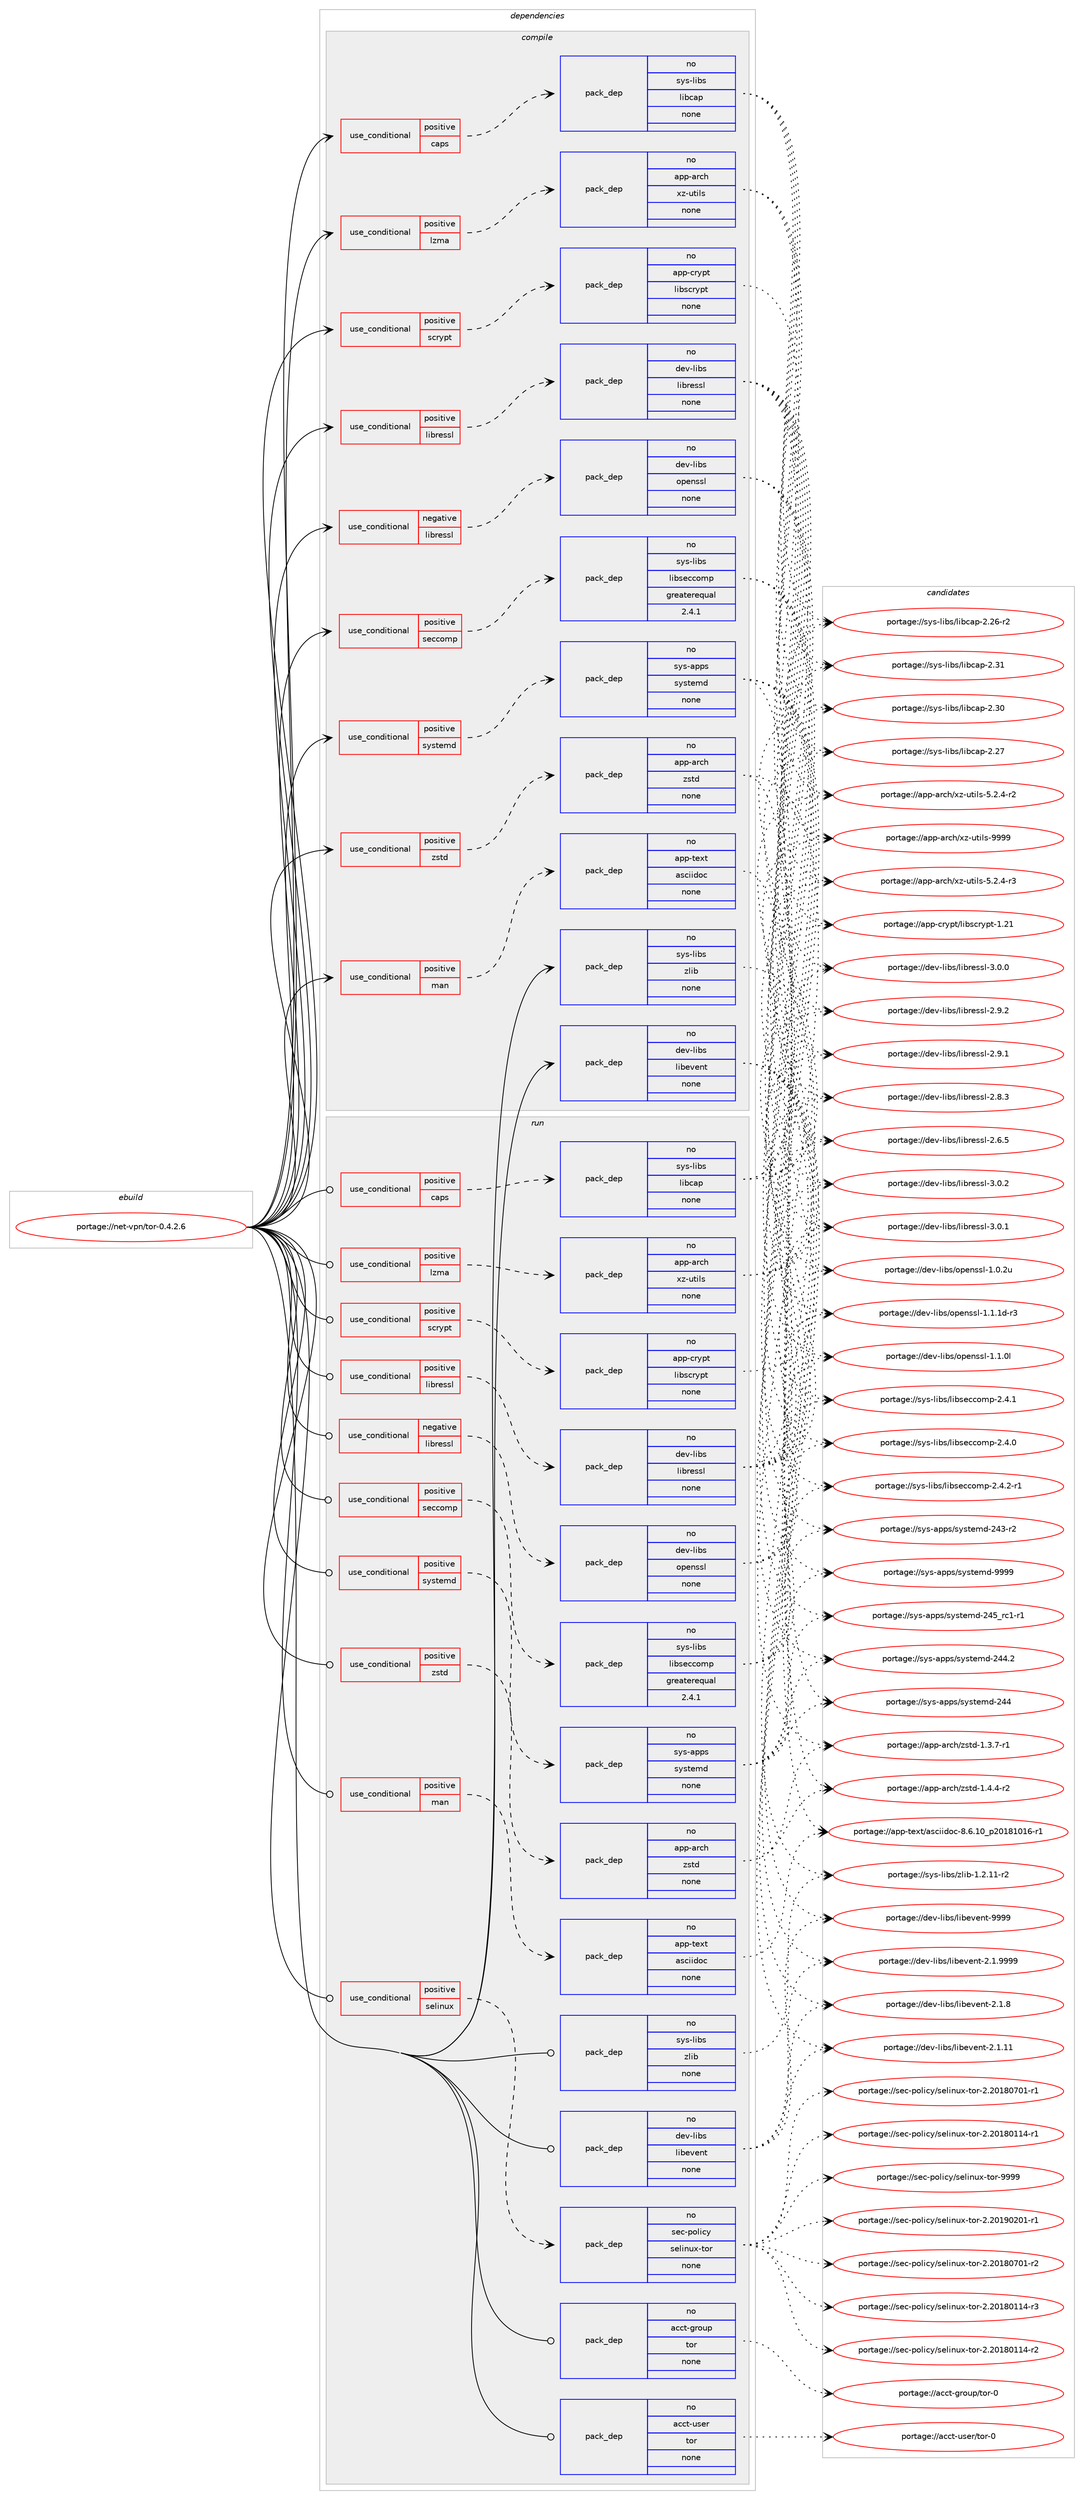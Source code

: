 digraph prolog {

# *************
# Graph options
# *************

newrank=true;
concentrate=true;
compound=true;
graph [rankdir=LR,fontname=Helvetica,fontsize=10,ranksep=1.5];#, ranksep=2.5, nodesep=0.2];
edge  [arrowhead=vee];
node  [fontname=Helvetica,fontsize=10];

# **********
# The ebuild
# **********

subgraph cluster_leftcol {
color=gray;
rank=same;
label=<<i>ebuild</i>>;
id [label="portage://net-vpn/tor-0.4.2.6", color=red, width=4, href="../net-vpn/tor-0.4.2.6.svg"];
}

# ****************
# The dependencies
# ****************

subgraph cluster_midcol {
color=gray;
label=<<i>dependencies</i>>;
subgraph cluster_compile {
fillcolor="#eeeeee";
style=filled;
label=<<i>compile</i>>;
subgraph cond22813 {
dependency116537 [label=<<TABLE BORDER="0" CELLBORDER="1" CELLSPACING="0" CELLPADDING="4"><TR><TD ROWSPAN="3" CELLPADDING="10">use_conditional</TD></TR><TR><TD>negative</TD></TR><TR><TD>libressl</TD></TR></TABLE>>, shape=none, color=red];
subgraph pack91839 {
dependency116538 [label=<<TABLE BORDER="0" CELLBORDER="1" CELLSPACING="0" CELLPADDING="4" WIDTH="220"><TR><TD ROWSPAN="6" CELLPADDING="30">pack_dep</TD></TR><TR><TD WIDTH="110">no</TD></TR><TR><TD>dev-libs</TD></TR><TR><TD>openssl</TD></TR><TR><TD>none</TD></TR><TR><TD></TD></TR></TABLE>>, shape=none, color=blue];
}
dependency116537:e -> dependency116538:w [weight=20,style="dashed",arrowhead="vee"];
}
id:e -> dependency116537:w [weight=20,style="solid",arrowhead="vee"];
subgraph cond22814 {
dependency116539 [label=<<TABLE BORDER="0" CELLBORDER="1" CELLSPACING="0" CELLPADDING="4"><TR><TD ROWSPAN="3" CELLPADDING="10">use_conditional</TD></TR><TR><TD>positive</TD></TR><TR><TD>caps</TD></TR></TABLE>>, shape=none, color=red];
subgraph pack91840 {
dependency116540 [label=<<TABLE BORDER="0" CELLBORDER="1" CELLSPACING="0" CELLPADDING="4" WIDTH="220"><TR><TD ROWSPAN="6" CELLPADDING="30">pack_dep</TD></TR><TR><TD WIDTH="110">no</TD></TR><TR><TD>sys-libs</TD></TR><TR><TD>libcap</TD></TR><TR><TD>none</TD></TR><TR><TD></TD></TR></TABLE>>, shape=none, color=blue];
}
dependency116539:e -> dependency116540:w [weight=20,style="dashed",arrowhead="vee"];
}
id:e -> dependency116539:w [weight=20,style="solid",arrowhead="vee"];
subgraph cond22815 {
dependency116541 [label=<<TABLE BORDER="0" CELLBORDER="1" CELLSPACING="0" CELLPADDING="4"><TR><TD ROWSPAN="3" CELLPADDING="10">use_conditional</TD></TR><TR><TD>positive</TD></TR><TR><TD>libressl</TD></TR></TABLE>>, shape=none, color=red];
subgraph pack91841 {
dependency116542 [label=<<TABLE BORDER="0" CELLBORDER="1" CELLSPACING="0" CELLPADDING="4" WIDTH="220"><TR><TD ROWSPAN="6" CELLPADDING="30">pack_dep</TD></TR><TR><TD WIDTH="110">no</TD></TR><TR><TD>dev-libs</TD></TR><TR><TD>libressl</TD></TR><TR><TD>none</TD></TR><TR><TD></TD></TR></TABLE>>, shape=none, color=blue];
}
dependency116541:e -> dependency116542:w [weight=20,style="dashed",arrowhead="vee"];
}
id:e -> dependency116541:w [weight=20,style="solid",arrowhead="vee"];
subgraph cond22816 {
dependency116543 [label=<<TABLE BORDER="0" CELLBORDER="1" CELLSPACING="0" CELLPADDING="4"><TR><TD ROWSPAN="3" CELLPADDING="10">use_conditional</TD></TR><TR><TD>positive</TD></TR><TR><TD>lzma</TD></TR></TABLE>>, shape=none, color=red];
subgraph pack91842 {
dependency116544 [label=<<TABLE BORDER="0" CELLBORDER="1" CELLSPACING="0" CELLPADDING="4" WIDTH="220"><TR><TD ROWSPAN="6" CELLPADDING="30">pack_dep</TD></TR><TR><TD WIDTH="110">no</TD></TR><TR><TD>app-arch</TD></TR><TR><TD>xz-utils</TD></TR><TR><TD>none</TD></TR><TR><TD></TD></TR></TABLE>>, shape=none, color=blue];
}
dependency116543:e -> dependency116544:w [weight=20,style="dashed",arrowhead="vee"];
}
id:e -> dependency116543:w [weight=20,style="solid",arrowhead="vee"];
subgraph cond22817 {
dependency116545 [label=<<TABLE BORDER="0" CELLBORDER="1" CELLSPACING="0" CELLPADDING="4"><TR><TD ROWSPAN="3" CELLPADDING="10">use_conditional</TD></TR><TR><TD>positive</TD></TR><TR><TD>man</TD></TR></TABLE>>, shape=none, color=red];
subgraph pack91843 {
dependency116546 [label=<<TABLE BORDER="0" CELLBORDER="1" CELLSPACING="0" CELLPADDING="4" WIDTH="220"><TR><TD ROWSPAN="6" CELLPADDING="30">pack_dep</TD></TR><TR><TD WIDTH="110">no</TD></TR><TR><TD>app-text</TD></TR><TR><TD>asciidoc</TD></TR><TR><TD>none</TD></TR><TR><TD></TD></TR></TABLE>>, shape=none, color=blue];
}
dependency116545:e -> dependency116546:w [weight=20,style="dashed",arrowhead="vee"];
}
id:e -> dependency116545:w [weight=20,style="solid",arrowhead="vee"];
subgraph cond22818 {
dependency116547 [label=<<TABLE BORDER="0" CELLBORDER="1" CELLSPACING="0" CELLPADDING="4"><TR><TD ROWSPAN="3" CELLPADDING="10">use_conditional</TD></TR><TR><TD>positive</TD></TR><TR><TD>scrypt</TD></TR></TABLE>>, shape=none, color=red];
subgraph pack91844 {
dependency116548 [label=<<TABLE BORDER="0" CELLBORDER="1" CELLSPACING="0" CELLPADDING="4" WIDTH="220"><TR><TD ROWSPAN="6" CELLPADDING="30">pack_dep</TD></TR><TR><TD WIDTH="110">no</TD></TR><TR><TD>app-crypt</TD></TR><TR><TD>libscrypt</TD></TR><TR><TD>none</TD></TR><TR><TD></TD></TR></TABLE>>, shape=none, color=blue];
}
dependency116547:e -> dependency116548:w [weight=20,style="dashed",arrowhead="vee"];
}
id:e -> dependency116547:w [weight=20,style="solid",arrowhead="vee"];
subgraph cond22819 {
dependency116549 [label=<<TABLE BORDER="0" CELLBORDER="1" CELLSPACING="0" CELLPADDING="4"><TR><TD ROWSPAN="3" CELLPADDING="10">use_conditional</TD></TR><TR><TD>positive</TD></TR><TR><TD>seccomp</TD></TR></TABLE>>, shape=none, color=red];
subgraph pack91845 {
dependency116550 [label=<<TABLE BORDER="0" CELLBORDER="1" CELLSPACING="0" CELLPADDING="4" WIDTH="220"><TR><TD ROWSPAN="6" CELLPADDING="30">pack_dep</TD></TR><TR><TD WIDTH="110">no</TD></TR><TR><TD>sys-libs</TD></TR><TR><TD>libseccomp</TD></TR><TR><TD>greaterequal</TD></TR><TR><TD>2.4.1</TD></TR></TABLE>>, shape=none, color=blue];
}
dependency116549:e -> dependency116550:w [weight=20,style="dashed",arrowhead="vee"];
}
id:e -> dependency116549:w [weight=20,style="solid",arrowhead="vee"];
subgraph cond22820 {
dependency116551 [label=<<TABLE BORDER="0" CELLBORDER="1" CELLSPACING="0" CELLPADDING="4"><TR><TD ROWSPAN="3" CELLPADDING="10">use_conditional</TD></TR><TR><TD>positive</TD></TR><TR><TD>systemd</TD></TR></TABLE>>, shape=none, color=red];
subgraph pack91846 {
dependency116552 [label=<<TABLE BORDER="0" CELLBORDER="1" CELLSPACING="0" CELLPADDING="4" WIDTH="220"><TR><TD ROWSPAN="6" CELLPADDING="30">pack_dep</TD></TR><TR><TD WIDTH="110">no</TD></TR><TR><TD>sys-apps</TD></TR><TR><TD>systemd</TD></TR><TR><TD>none</TD></TR><TR><TD></TD></TR></TABLE>>, shape=none, color=blue];
}
dependency116551:e -> dependency116552:w [weight=20,style="dashed",arrowhead="vee"];
}
id:e -> dependency116551:w [weight=20,style="solid",arrowhead="vee"];
subgraph cond22821 {
dependency116553 [label=<<TABLE BORDER="0" CELLBORDER="1" CELLSPACING="0" CELLPADDING="4"><TR><TD ROWSPAN="3" CELLPADDING="10">use_conditional</TD></TR><TR><TD>positive</TD></TR><TR><TD>zstd</TD></TR></TABLE>>, shape=none, color=red];
subgraph pack91847 {
dependency116554 [label=<<TABLE BORDER="0" CELLBORDER="1" CELLSPACING="0" CELLPADDING="4" WIDTH="220"><TR><TD ROWSPAN="6" CELLPADDING="30">pack_dep</TD></TR><TR><TD WIDTH="110">no</TD></TR><TR><TD>app-arch</TD></TR><TR><TD>zstd</TD></TR><TR><TD>none</TD></TR><TR><TD></TD></TR></TABLE>>, shape=none, color=blue];
}
dependency116553:e -> dependency116554:w [weight=20,style="dashed",arrowhead="vee"];
}
id:e -> dependency116553:w [weight=20,style="solid",arrowhead="vee"];
subgraph pack91848 {
dependency116555 [label=<<TABLE BORDER="0" CELLBORDER="1" CELLSPACING="0" CELLPADDING="4" WIDTH="220"><TR><TD ROWSPAN="6" CELLPADDING="30">pack_dep</TD></TR><TR><TD WIDTH="110">no</TD></TR><TR><TD>dev-libs</TD></TR><TR><TD>libevent</TD></TR><TR><TD>none</TD></TR><TR><TD></TD></TR></TABLE>>, shape=none, color=blue];
}
id:e -> dependency116555:w [weight=20,style="solid",arrowhead="vee"];
subgraph pack91849 {
dependency116556 [label=<<TABLE BORDER="0" CELLBORDER="1" CELLSPACING="0" CELLPADDING="4" WIDTH="220"><TR><TD ROWSPAN="6" CELLPADDING="30">pack_dep</TD></TR><TR><TD WIDTH="110">no</TD></TR><TR><TD>sys-libs</TD></TR><TR><TD>zlib</TD></TR><TR><TD>none</TD></TR><TR><TD></TD></TR></TABLE>>, shape=none, color=blue];
}
id:e -> dependency116556:w [weight=20,style="solid",arrowhead="vee"];
}
subgraph cluster_compileandrun {
fillcolor="#eeeeee";
style=filled;
label=<<i>compile and run</i>>;
}
subgraph cluster_run {
fillcolor="#eeeeee";
style=filled;
label=<<i>run</i>>;
subgraph cond22822 {
dependency116557 [label=<<TABLE BORDER="0" CELLBORDER="1" CELLSPACING="0" CELLPADDING="4"><TR><TD ROWSPAN="3" CELLPADDING="10">use_conditional</TD></TR><TR><TD>negative</TD></TR><TR><TD>libressl</TD></TR></TABLE>>, shape=none, color=red];
subgraph pack91850 {
dependency116558 [label=<<TABLE BORDER="0" CELLBORDER="1" CELLSPACING="0" CELLPADDING="4" WIDTH="220"><TR><TD ROWSPAN="6" CELLPADDING="30">pack_dep</TD></TR><TR><TD WIDTH="110">no</TD></TR><TR><TD>dev-libs</TD></TR><TR><TD>openssl</TD></TR><TR><TD>none</TD></TR><TR><TD></TD></TR></TABLE>>, shape=none, color=blue];
}
dependency116557:e -> dependency116558:w [weight=20,style="dashed",arrowhead="vee"];
}
id:e -> dependency116557:w [weight=20,style="solid",arrowhead="odot"];
subgraph cond22823 {
dependency116559 [label=<<TABLE BORDER="0" CELLBORDER="1" CELLSPACING="0" CELLPADDING="4"><TR><TD ROWSPAN="3" CELLPADDING="10">use_conditional</TD></TR><TR><TD>positive</TD></TR><TR><TD>caps</TD></TR></TABLE>>, shape=none, color=red];
subgraph pack91851 {
dependency116560 [label=<<TABLE BORDER="0" CELLBORDER="1" CELLSPACING="0" CELLPADDING="4" WIDTH="220"><TR><TD ROWSPAN="6" CELLPADDING="30">pack_dep</TD></TR><TR><TD WIDTH="110">no</TD></TR><TR><TD>sys-libs</TD></TR><TR><TD>libcap</TD></TR><TR><TD>none</TD></TR><TR><TD></TD></TR></TABLE>>, shape=none, color=blue];
}
dependency116559:e -> dependency116560:w [weight=20,style="dashed",arrowhead="vee"];
}
id:e -> dependency116559:w [weight=20,style="solid",arrowhead="odot"];
subgraph cond22824 {
dependency116561 [label=<<TABLE BORDER="0" CELLBORDER="1" CELLSPACING="0" CELLPADDING="4"><TR><TD ROWSPAN="3" CELLPADDING="10">use_conditional</TD></TR><TR><TD>positive</TD></TR><TR><TD>libressl</TD></TR></TABLE>>, shape=none, color=red];
subgraph pack91852 {
dependency116562 [label=<<TABLE BORDER="0" CELLBORDER="1" CELLSPACING="0" CELLPADDING="4" WIDTH="220"><TR><TD ROWSPAN="6" CELLPADDING="30">pack_dep</TD></TR><TR><TD WIDTH="110">no</TD></TR><TR><TD>dev-libs</TD></TR><TR><TD>libressl</TD></TR><TR><TD>none</TD></TR><TR><TD></TD></TR></TABLE>>, shape=none, color=blue];
}
dependency116561:e -> dependency116562:w [weight=20,style="dashed",arrowhead="vee"];
}
id:e -> dependency116561:w [weight=20,style="solid",arrowhead="odot"];
subgraph cond22825 {
dependency116563 [label=<<TABLE BORDER="0" CELLBORDER="1" CELLSPACING="0" CELLPADDING="4"><TR><TD ROWSPAN="3" CELLPADDING="10">use_conditional</TD></TR><TR><TD>positive</TD></TR><TR><TD>lzma</TD></TR></TABLE>>, shape=none, color=red];
subgraph pack91853 {
dependency116564 [label=<<TABLE BORDER="0" CELLBORDER="1" CELLSPACING="0" CELLPADDING="4" WIDTH="220"><TR><TD ROWSPAN="6" CELLPADDING="30">pack_dep</TD></TR><TR><TD WIDTH="110">no</TD></TR><TR><TD>app-arch</TD></TR><TR><TD>xz-utils</TD></TR><TR><TD>none</TD></TR><TR><TD></TD></TR></TABLE>>, shape=none, color=blue];
}
dependency116563:e -> dependency116564:w [weight=20,style="dashed",arrowhead="vee"];
}
id:e -> dependency116563:w [weight=20,style="solid",arrowhead="odot"];
subgraph cond22826 {
dependency116565 [label=<<TABLE BORDER="0" CELLBORDER="1" CELLSPACING="0" CELLPADDING="4"><TR><TD ROWSPAN="3" CELLPADDING="10">use_conditional</TD></TR><TR><TD>positive</TD></TR><TR><TD>man</TD></TR></TABLE>>, shape=none, color=red];
subgraph pack91854 {
dependency116566 [label=<<TABLE BORDER="0" CELLBORDER="1" CELLSPACING="0" CELLPADDING="4" WIDTH="220"><TR><TD ROWSPAN="6" CELLPADDING="30">pack_dep</TD></TR><TR><TD WIDTH="110">no</TD></TR><TR><TD>app-text</TD></TR><TR><TD>asciidoc</TD></TR><TR><TD>none</TD></TR><TR><TD></TD></TR></TABLE>>, shape=none, color=blue];
}
dependency116565:e -> dependency116566:w [weight=20,style="dashed",arrowhead="vee"];
}
id:e -> dependency116565:w [weight=20,style="solid",arrowhead="odot"];
subgraph cond22827 {
dependency116567 [label=<<TABLE BORDER="0" CELLBORDER="1" CELLSPACING="0" CELLPADDING="4"><TR><TD ROWSPAN="3" CELLPADDING="10">use_conditional</TD></TR><TR><TD>positive</TD></TR><TR><TD>scrypt</TD></TR></TABLE>>, shape=none, color=red];
subgraph pack91855 {
dependency116568 [label=<<TABLE BORDER="0" CELLBORDER="1" CELLSPACING="0" CELLPADDING="4" WIDTH="220"><TR><TD ROWSPAN="6" CELLPADDING="30">pack_dep</TD></TR><TR><TD WIDTH="110">no</TD></TR><TR><TD>app-crypt</TD></TR><TR><TD>libscrypt</TD></TR><TR><TD>none</TD></TR><TR><TD></TD></TR></TABLE>>, shape=none, color=blue];
}
dependency116567:e -> dependency116568:w [weight=20,style="dashed",arrowhead="vee"];
}
id:e -> dependency116567:w [weight=20,style="solid",arrowhead="odot"];
subgraph cond22828 {
dependency116569 [label=<<TABLE BORDER="0" CELLBORDER="1" CELLSPACING="0" CELLPADDING="4"><TR><TD ROWSPAN="3" CELLPADDING="10">use_conditional</TD></TR><TR><TD>positive</TD></TR><TR><TD>seccomp</TD></TR></TABLE>>, shape=none, color=red];
subgraph pack91856 {
dependency116570 [label=<<TABLE BORDER="0" CELLBORDER="1" CELLSPACING="0" CELLPADDING="4" WIDTH="220"><TR><TD ROWSPAN="6" CELLPADDING="30">pack_dep</TD></TR><TR><TD WIDTH="110">no</TD></TR><TR><TD>sys-libs</TD></TR><TR><TD>libseccomp</TD></TR><TR><TD>greaterequal</TD></TR><TR><TD>2.4.1</TD></TR></TABLE>>, shape=none, color=blue];
}
dependency116569:e -> dependency116570:w [weight=20,style="dashed",arrowhead="vee"];
}
id:e -> dependency116569:w [weight=20,style="solid",arrowhead="odot"];
subgraph cond22829 {
dependency116571 [label=<<TABLE BORDER="0" CELLBORDER="1" CELLSPACING="0" CELLPADDING="4"><TR><TD ROWSPAN="3" CELLPADDING="10">use_conditional</TD></TR><TR><TD>positive</TD></TR><TR><TD>selinux</TD></TR></TABLE>>, shape=none, color=red];
subgraph pack91857 {
dependency116572 [label=<<TABLE BORDER="0" CELLBORDER="1" CELLSPACING="0" CELLPADDING="4" WIDTH="220"><TR><TD ROWSPAN="6" CELLPADDING="30">pack_dep</TD></TR><TR><TD WIDTH="110">no</TD></TR><TR><TD>sec-policy</TD></TR><TR><TD>selinux-tor</TD></TR><TR><TD>none</TD></TR><TR><TD></TD></TR></TABLE>>, shape=none, color=blue];
}
dependency116571:e -> dependency116572:w [weight=20,style="dashed",arrowhead="vee"];
}
id:e -> dependency116571:w [weight=20,style="solid",arrowhead="odot"];
subgraph cond22830 {
dependency116573 [label=<<TABLE BORDER="0" CELLBORDER="1" CELLSPACING="0" CELLPADDING="4"><TR><TD ROWSPAN="3" CELLPADDING="10">use_conditional</TD></TR><TR><TD>positive</TD></TR><TR><TD>systemd</TD></TR></TABLE>>, shape=none, color=red];
subgraph pack91858 {
dependency116574 [label=<<TABLE BORDER="0" CELLBORDER="1" CELLSPACING="0" CELLPADDING="4" WIDTH="220"><TR><TD ROWSPAN="6" CELLPADDING="30">pack_dep</TD></TR><TR><TD WIDTH="110">no</TD></TR><TR><TD>sys-apps</TD></TR><TR><TD>systemd</TD></TR><TR><TD>none</TD></TR><TR><TD></TD></TR></TABLE>>, shape=none, color=blue];
}
dependency116573:e -> dependency116574:w [weight=20,style="dashed",arrowhead="vee"];
}
id:e -> dependency116573:w [weight=20,style="solid",arrowhead="odot"];
subgraph cond22831 {
dependency116575 [label=<<TABLE BORDER="0" CELLBORDER="1" CELLSPACING="0" CELLPADDING="4"><TR><TD ROWSPAN="3" CELLPADDING="10">use_conditional</TD></TR><TR><TD>positive</TD></TR><TR><TD>zstd</TD></TR></TABLE>>, shape=none, color=red];
subgraph pack91859 {
dependency116576 [label=<<TABLE BORDER="0" CELLBORDER="1" CELLSPACING="0" CELLPADDING="4" WIDTH="220"><TR><TD ROWSPAN="6" CELLPADDING="30">pack_dep</TD></TR><TR><TD WIDTH="110">no</TD></TR><TR><TD>app-arch</TD></TR><TR><TD>zstd</TD></TR><TR><TD>none</TD></TR><TR><TD></TD></TR></TABLE>>, shape=none, color=blue];
}
dependency116575:e -> dependency116576:w [weight=20,style="dashed",arrowhead="vee"];
}
id:e -> dependency116575:w [weight=20,style="solid",arrowhead="odot"];
subgraph pack91860 {
dependency116577 [label=<<TABLE BORDER="0" CELLBORDER="1" CELLSPACING="0" CELLPADDING="4" WIDTH="220"><TR><TD ROWSPAN="6" CELLPADDING="30">pack_dep</TD></TR><TR><TD WIDTH="110">no</TD></TR><TR><TD>acct-group</TD></TR><TR><TD>tor</TD></TR><TR><TD>none</TD></TR><TR><TD></TD></TR></TABLE>>, shape=none, color=blue];
}
id:e -> dependency116577:w [weight=20,style="solid",arrowhead="odot"];
subgraph pack91861 {
dependency116578 [label=<<TABLE BORDER="0" CELLBORDER="1" CELLSPACING="0" CELLPADDING="4" WIDTH="220"><TR><TD ROWSPAN="6" CELLPADDING="30">pack_dep</TD></TR><TR><TD WIDTH="110">no</TD></TR><TR><TD>acct-user</TD></TR><TR><TD>tor</TD></TR><TR><TD>none</TD></TR><TR><TD></TD></TR></TABLE>>, shape=none, color=blue];
}
id:e -> dependency116578:w [weight=20,style="solid",arrowhead="odot"];
subgraph pack91862 {
dependency116579 [label=<<TABLE BORDER="0" CELLBORDER="1" CELLSPACING="0" CELLPADDING="4" WIDTH="220"><TR><TD ROWSPAN="6" CELLPADDING="30">pack_dep</TD></TR><TR><TD WIDTH="110">no</TD></TR><TR><TD>dev-libs</TD></TR><TR><TD>libevent</TD></TR><TR><TD>none</TD></TR><TR><TD></TD></TR></TABLE>>, shape=none, color=blue];
}
id:e -> dependency116579:w [weight=20,style="solid",arrowhead="odot"];
subgraph pack91863 {
dependency116580 [label=<<TABLE BORDER="0" CELLBORDER="1" CELLSPACING="0" CELLPADDING="4" WIDTH="220"><TR><TD ROWSPAN="6" CELLPADDING="30">pack_dep</TD></TR><TR><TD WIDTH="110">no</TD></TR><TR><TD>sys-libs</TD></TR><TR><TD>zlib</TD></TR><TR><TD>none</TD></TR><TR><TD></TD></TR></TABLE>>, shape=none, color=blue];
}
id:e -> dependency116580:w [weight=20,style="solid",arrowhead="odot"];
}
}

# **************
# The candidates
# **************

subgraph cluster_choices {
rank=same;
color=gray;
label=<<i>candidates</i>>;

subgraph choice91839 {
color=black;
nodesep=1;
choice1001011184510810598115471111121011101151151084549464946491004511451 [label="portage://dev-libs/openssl-1.1.1d-r3", color=red, width=4,href="../dev-libs/openssl-1.1.1d-r3.svg"];
choice100101118451081059811547111112101110115115108454946494648108 [label="portage://dev-libs/openssl-1.1.0l", color=red, width=4,href="../dev-libs/openssl-1.1.0l.svg"];
choice100101118451081059811547111112101110115115108454946484650117 [label="portage://dev-libs/openssl-1.0.2u", color=red, width=4,href="../dev-libs/openssl-1.0.2u.svg"];
dependency116538:e -> choice1001011184510810598115471111121011101151151084549464946491004511451:w [style=dotted,weight="100"];
dependency116538:e -> choice100101118451081059811547111112101110115115108454946494648108:w [style=dotted,weight="100"];
dependency116538:e -> choice100101118451081059811547111112101110115115108454946484650117:w [style=dotted,weight="100"];
}
subgraph choice91840 {
color=black;
nodesep=1;
choice1151211154510810598115471081059899971124550465149 [label="portage://sys-libs/libcap-2.31", color=red, width=4,href="../sys-libs/libcap-2.31.svg"];
choice1151211154510810598115471081059899971124550465148 [label="portage://sys-libs/libcap-2.30", color=red, width=4,href="../sys-libs/libcap-2.30.svg"];
choice1151211154510810598115471081059899971124550465055 [label="portage://sys-libs/libcap-2.27", color=red, width=4,href="../sys-libs/libcap-2.27.svg"];
choice11512111545108105981154710810598999711245504650544511450 [label="portage://sys-libs/libcap-2.26-r2", color=red, width=4,href="../sys-libs/libcap-2.26-r2.svg"];
dependency116540:e -> choice1151211154510810598115471081059899971124550465149:w [style=dotted,weight="100"];
dependency116540:e -> choice1151211154510810598115471081059899971124550465148:w [style=dotted,weight="100"];
dependency116540:e -> choice1151211154510810598115471081059899971124550465055:w [style=dotted,weight="100"];
dependency116540:e -> choice11512111545108105981154710810598999711245504650544511450:w [style=dotted,weight="100"];
}
subgraph choice91841 {
color=black;
nodesep=1;
choice10010111845108105981154710810598114101115115108455146484650 [label="portage://dev-libs/libressl-3.0.2", color=red, width=4,href="../dev-libs/libressl-3.0.2.svg"];
choice10010111845108105981154710810598114101115115108455146484649 [label="portage://dev-libs/libressl-3.0.1", color=red, width=4,href="../dev-libs/libressl-3.0.1.svg"];
choice10010111845108105981154710810598114101115115108455146484648 [label="portage://dev-libs/libressl-3.0.0", color=red, width=4,href="../dev-libs/libressl-3.0.0.svg"];
choice10010111845108105981154710810598114101115115108455046574650 [label="portage://dev-libs/libressl-2.9.2", color=red, width=4,href="../dev-libs/libressl-2.9.2.svg"];
choice10010111845108105981154710810598114101115115108455046574649 [label="portage://dev-libs/libressl-2.9.1", color=red, width=4,href="../dev-libs/libressl-2.9.1.svg"];
choice10010111845108105981154710810598114101115115108455046564651 [label="portage://dev-libs/libressl-2.8.3", color=red, width=4,href="../dev-libs/libressl-2.8.3.svg"];
choice10010111845108105981154710810598114101115115108455046544653 [label="portage://dev-libs/libressl-2.6.5", color=red, width=4,href="../dev-libs/libressl-2.6.5.svg"];
dependency116542:e -> choice10010111845108105981154710810598114101115115108455146484650:w [style=dotted,weight="100"];
dependency116542:e -> choice10010111845108105981154710810598114101115115108455146484649:w [style=dotted,weight="100"];
dependency116542:e -> choice10010111845108105981154710810598114101115115108455146484648:w [style=dotted,weight="100"];
dependency116542:e -> choice10010111845108105981154710810598114101115115108455046574650:w [style=dotted,weight="100"];
dependency116542:e -> choice10010111845108105981154710810598114101115115108455046574649:w [style=dotted,weight="100"];
dependency116542:e -> choice10010111845108105981154710810598114101115115108455046564651:w [style=dotted,weight="100"];
dependency116542:e -> choice10010111845108105981154710810598114101115115108455046544653:w [style=dotted,weight="100"];
}
subgraph choice91842 {
color=black;
nodesep=1;
choice9711211245971149910447120122451171161051081154557575757 [label="portage://app-arch/xz-utils-9999", color=red, width=4,href="../app-arch/xz-utils-9999.svg"];
choice9711211245971149910447120122451171161051081154553465046524511451 [label="portage://app-arch/xz-utils-5.2.4-r3", color=red, width=4,href="../app-arch/xz-utils-5.2.4-r3.svg"];
choice9711211245971149910447120122451171161051081154553465046524511450 [label="portage://app-arch/xz-utils-5.2.4-r2", color=red, width=4,href="../app-arch/xz-utils-5.2.4-r2.svg"];
dependency116544:e -> choice9711211245971149910447120122451171161051081154557575757:w [style=dotted,weight="100"];
dependency116544:e -> choice9711211245971149910447120122451171161051081154553465046524511451:w [style=dotted,weight="100"];
dependency116544:e -> choice9711211245971149910447120122451171161051081154553465046524511450:w [style=dotted,weight="100"];
}
subgraph choice91843 {
color=black;
nodesep=1;
choice971121124511610112011647971159910510510011199455646544649489511250484956494849544511449 [label="portage://app-text/asciidoc-8.6.10_p20181016-r1", color=red, width=4,href="../app-text/asciidoc-8.6.10_p20181016-r1.svg"];
dependency116546:e -> choice971121124511610112011647971159910510510011199455646544649489511250484956494849544511449:w [style=dotted,weight="100"];
}
subgraph choice91844 {
color=black;
nodesep=1;
choice9711211245991141211121164710810598115991141211121164549465049 [label="portage://app-crypt/libscrypt-1.21", color=red, width=4,href="../app-crypt/libscrypt-1.21.svg"];
dependency116548:e -> choice9711211245991141211121164710810598115991141211121164549465049:w [style=dotted,weight="100"];
}
subgraph choice91845 {
color=black;
nodesep=1;
choice1151211154510810598115471081059811510199991111091124550465246504511449 [label="portage://sys-libs/libseccomp-2.4.2-r1", color=red, width=4,href="../sys-libs/libseccomp-2.4.2-r1.svg"];
choice115121115451081059811547108105981151019999111109112455046524649 [label="portage://sys-libs/libseccomp-2.4.1", color=red, width=4,href="../sys-libs/libseccomp-2.4.1.svg"];
choice115121115451081059811547108105981151019999111109112455046524648 [label="portage://sys-libs/libseccomp-2.4.0", color=red, width=4,href="../sys-libs/libseccomp-2.4.0.svg"];
dependency116550:e -> choice1151211154510810598115471081059811510199991111091124550465246504511449:w [style=dotted,weight="100"];
dependency116550:e -> choice115121115451081059811547108105981151019999111109112455046524649:w [style=dotted,weight="100"];
dependency116550:e -> choice115121115451081059811547108105981151019999111109112455046524648:w [style=dotted,weight="100"];
}
subgraph choice91846 {
color=black;
nodesep=1;
choice1151211154597112112115471151211151161011091004557575757 [label="portage://sys-apps/systemd-9999", color=red, width=4,href="../sys-apps/systemd-9999.svg"];
choice115121115459711211211547115121115116101109100455052539511499494511449 [label="portage://sys-apps/systemd-245_rc1-r1", color=red, width=4,href="../sys-apps/systemd-245_rc1-r1.svg"];
choice115121115459711211211547115121115116101109100455052524650 [label="portage://sys-apps/systemd-244.2", color=red, width=4,href="../sys-apps/systemd-244.2.svg"];
choice11512111545971121121154711512111511610110910045505252 [label="portage://sys-apps/systemd-244", color=red, width=4,href="../sys-apps/systemd-244.svg"];
choice115121115459711211211547115121115116101109100455052514511450 [label="portage://sys-apps/systemd-243-r2", color=red, width=4,href="../sys-apps/systemd-243-r2.svg"];
dependency116552:e -> choice1151211154597112112115471151211151161011091004557575757:w [style=dotted,weight="100"];
dependency116552:e -> choice115121115459711211211547115121115116101109100455052539511499494511449:w [style=dotted,weight="100"];
dependency116552:e -> choice115121115459711211211547115121115116101109100455052524650:w [style=dotted,weight="100"];
dependency116552:e -> choice11512111545971121121154711512111511610110910045505252:w [style=dotted,weight="100"];
dependency116552:e -> choice115121115459711211211547115121115116101109100455052514511450:w [style=dotted,weight="100"];
}
subgraph choice91847 {
color=black;
nodesep=1;
choice97112112459711499104471221151161004549465246524511450 [label="portage://app-arch/zstd-1.4.4-r2", color=red, width=4,href="../app-arch/zstd-1.4.4-r2.svg"];
choice97112112459711499104471221151161004549465146554511449 [label="portage://app-arch/zstd-1.3.7-r1", color=red, width=4,href="../app-arch/zstd-1.3.7-r1.svg"];
dependency116554:e -> choice97112112459711499104471221151161004549465246524511450:w [style=dotted,weight="100"];
dependency116554:e -> choice97112112459711499104471221151161004549465146554511449:w [style=dotted,weight="100"];
}
subgraph choice91848 {
color=black;
nodesep=1;
choice100101118451081059811547108105981011181011101164557575757 [label="portage://dev-libs/libevent-9999", color=red, width=4,href="../dev-libs/libevent-9999.svg"];
choice10010111845108105981154710810598101118101110116455046494657575757 [label="portage://dev-libs/libevent-2.1.9999", color=red, width=4,href="../dev-libs/libevent-2.1.9999.svg"];
choice10010111845108105981154710810598101118101110116455046494656 [label="portage://dev-libs/libevent-2.1.8", color=red, width=4,href="../dev-libs/libevent-2.1.8.svg"];
choice1001011184510810598115471081059810111810111011645504649464949 [label="portage://dev-libs/libevent-2.1.11", color=red, width=4,href="../dev-libs/libevent-2.1.11.svg"];
dependency116555:e -> choice100101118451081059811547108105981011181011101164557575757:w [style=dotted,weight="100"];
dependency116555:e -> choice10010111845108105981154710810598101118101110116455046494657575757:w [style=dotted,weight="100"];
dependency116555:e -> choice10010111845108105981154710810598101118101110116455046494656:w [style=dotted,weight="100"];
dependency116555:e -> choice1001011184510810598115471081059810111810111011645504649464949:w [style=dotted,weight="100"];
}
subgraph choice91849 {
color=black;
nodesep=1;
choice11512111545108105981154712210810598454946504649494511450 [label="portage://sys-libs/zlib-1.2.11-r2", color=red, width=4,href="../sys-libs/zlib-1.2.11-r2.svg"];
dependency116556:e -> choice11512111545108105981154712210810598454946504649494511450:w [style=dotted,weight="100"];
}
subgraph choice91850 {
color=black;
nodesep=1;
choice1001011184510810598115471111121011101151151084549464946491004511451 [label="portage://dev-libs/openssl-1.1.1d-r3", color=red, width=4,href="../dev-libs/openssl-1.1.1d-r3.svg"];
choice100101118451081059811547111112101110115115108454946494648108 [label="portage://dev-libs/openssl-1.1.0l", color=red, width=4,href="../dev-libs/openssl-1.1.0l.svg"];
choice100101118451081059811547111112101110115115108454946484650117 [label="portage://dev-libs/openssl-1.0.2u", color=red, width=4,href="../dev-libs/openssl-1.0.2u.svg"];
dependency116558:e -> choice1001011184510810598115471111121011101151151084549464946491004511451:w [style=dotted,weight="100"];
dependency116558:e -> choice100101118451081059811547111112101110115115108454946494648108:w [style=dotted,weight="100"];
dependency116558:e -> choice100101118451081059811547111112101110115115108454946484650117:w [style=dotted,weight="100"];
}
subgraph choice91851 {
color=black;
nodesep=1;
choice1151211154510810598115471081059899971124550465149 [label="portage://sys-libs/libcap-2.31", color=red, width=4,href="../sys-libs/libcap-2.31.svg"];
choice1151211154510810598115471081059899971124550465148 [label="portage://sys-libs/libcap-2.30", color=red, width=4,href="../sys-libs/libcap-2.30.svg"];
choice1151211154510810598115471081059899971124550465055 [label="portage://sys-libs/libcap-2.27", color=red, width=4,href="../sys-libs/libcap-2.27.svg"];
choice11512111545108105981154710810598999711245504650544511450 [label="portage://sys-libs/libcap-2.26-r2", color=red, width=4,href="../sys-libs/libcap-2.26-r2.svg"];
dependency116560:e -> choice1151211154510810598115471081059899971124550465149:w [style=dotted,weight="100"];
dependency116560:e -> choice1151211154510810598115471081059899971124550465148:w [style=dotted,weight="100"];
dependency116560:e -> choice1151211154510810598115471081059899971124550465055:w [style=dotted,weight="100"];
dependency116560:e -> choice11512111545108105981154710810598999711245504650544511450:w [style=dotted,weight="100"];
}
subgraph choice91852 {
color=black;
nodesep=1;
choice10010111845108105981154710810598114101115115108455146484650 [label="portage://dev-libs/libressl-3.0.2", color=red, width=4,href="../dev-libs/libressl-3.0.2.svg"];
choice10010111845108105981154710810598114101115115108455146484649 [label="portage://dev-libs/libressl-3.0.1", color=red, width=4,href="../dev-libs/libressl-3.0.1.svg"];
choice10010111845108105981154710810598114101115115108455146484648 [label="portage://dev-libs/libressl-3.0.0", color=red, width=4,href="../dev-libs/libressl-3.0.0.svg"];
choice10010111845108105981154710810598114101115115108455046574650 [label="portage://dev-libs/libressl-2.9.2", color=red, width=4,href="../dev-libs/libressl-2.9.2.svg"];
choice10010111845108105981154710810598114101115115108455046574649 [label="portage://dev-libs/libressl-2.9.1", color=red, width=4,href="../dev-libs/libressl-2.9.1.svg"];
choice10010111845108105981154710810598114101115115108455046564651 [label="portage://dev-libs/libressl-2.8.3", color=red, width=4,href="../dev-libs/libressl-2.8.3.svg"];
choice10010111845108105981154710810598114101115115108455046544653 [label="portage://dev-libs/libressl-2.6.5", color=red, width=4,href="../dev-libs/libressl-2.6.5.svg"];
dependency116562:e -> choice10010111845108105981154710810598114101115115108455146484650:w [style=dotted,weight="100"];
dependency116562:e -> choice10010111845108105981154710810598114101115115108455146484649:w [style=dotted,weight="100"];
dependency116562:e -> choice10010111845108105981154710810598114101115115108455146484648:w [style=dotted,weight="100"];
dependency116562:e -> choice10010111845108105981154710810598114101115115108455046574650:w [style=dotted,weight="100"];
dependency116562:e -> choice10010111845108105981154710810598114101115115108455046574649:w [style=dotted,weight="100"];
dependency116562:e -> choice10010111845108105981154710810598114101115115108455046564651:w [style=dotted,weight="100"];
dependency116562:e -> choice10010111845108105981154710810598114101115115108455046544653:w [style=dotted,weight="100"];
}
subgraph choice91853 {
color=black;
nodesep=1;
choice9711211245971149910447120122451171161051081154557575757 [label="portage://app-arch/xz-utils-9999", color=red, width=4,href="../app-arch/xz-utils-9999.svg"];
choice9711211245971149910447120122451171161051081154553465046524511451 [label="portage://app-arch/xz-utils-5.2.4-r3", color=red, width=4,href="../app-arch/xz-utils-5.2.4-r3.svg"];
choice9711211245971149910447120122451171161051081154553465046524511450 [label="portage://app-arch/xz-utils-5.2.4-r2", color=red, width=4,href="../app-arch/xz-utils-5.2.4-r2.svg"];
dependency116564:e -> choice9711211245971149910447120122451171161051081154557575757:w [style=dotted,weight="100"];
dependency116564:e -> choice9711211245971149910447120122451171161051081154553465046524511451:w [style=dotted,weight="100"];
dependency116564:e -> choice9711211245971149910447120122451171161051081154553465046524511450:w [style=dotted,weight="100"];
}
subgraph choice91854 {
color=black;
nodesep=1;
choice971121124511610112011647971159910510510011199455646544649489511250484956494849544511449 [label="portage://app-text/asciidoc-8.6.10_p20181016-r1", color=red, width=4,href="../app-text/asciidoc-8.6.10_p20181016-r1.svg"];
dependency116566:e -> choice971121124511610112011647971159910510510011199455646544649489511250484956494849544511449:w [style=dotted,weight="100"];
}
subgraph choice91855 {
color=black;
nodesep=1;
choice9711211245991141211121164710810598115991141211121164549465049 [label="portage://app-crypt/libscrypt-1.21", color=red, width=4,href="../app-crypt/libscrypt-1.21.svg"];
dependency116568:e -> choice9711211245991141211121164710810598115991141211121164549465049:w [style=dotted,weight="100"];
}
subgraph choice91856 {
color=black;
nodesep=1;
choice1151211154510810598115471081059811510199991111091124550465246504511449 [label="portage://sys-libs/libseccomp-2.4.2-r1", color=red, width=4,href="../sys-libs/libseccomp-2.4.2-r1.svg"];
choice115121115451081059811547108105981151019999111109112455046524649 [label="portage://sys-libs/libseccomp-2.4.1", color=red, width=4,href="../sys-libs/libseccomp-2.4.1.svg"];
choice115121115451081059811547108105981151019999111109112455046524648 [label="portage://sys-libs/libseccomp-2.4.0", color=red, width=4,href="../sys-libs/libseccomp-2.4.0.svg"];
dependency116570:e -> choice1151211154510810598115471081059811510199991111091124550465246504511449:w [style=dotted,weight="100"];
dependency116570:e -> choice115121115451081059811547108105981151019999111109112455046524649:w [style=dotted,weight="100"];
dependency116570:e -> choice115121115451081059811547108105981151019999111109112455046524648:w [style=dotted,weight="100"];
}
subgraph choice91857 {
color=black;
nodesep=1;
choice11510199451121111081059912147115101108105110117120451161111144557575757 [label="portage://sec-policy/selinux-tor-9999", color=red, width=4,href="../sec-policy/selinux-tor-9999.svg"];
choice115101994511211110810599121471151011081051101171204511611111445504650484957485048494511449 [label="portage://sec-policy/selinux-tor-2.20190201-r1", color=red, width=4,href="../sec-policy/selinux-tor-2.20190201-r1.svg"];
choice115101994511211110810599121471151011081051101171204511611111445504650484956485548494511450 [label="portage://sec-policy/selinux-tor-2.20180701-r2", color=red, width=4,href="../sec-policy/selinux-tor-2.20180701-r2.svg"];
choice115101994511211110810599121471151011081051101171204511611111445504650484956485548494511449 [label="portage://sec-policy/selinux-tor-2.20180701-r1", color=red, width=4,href="../sec-policy/selinux-tor-2.20180701-r1.svg"];
choice115101994511211110810599121471151011081051101171204511611111445504650484956484949524511451 [label="portage://sec-policy/selinux-tor-2.20180114-r3", color=red, width=4,href="../sec-policy/selinux-tor-2.20180114-r3.svg"];
choice115101994511211110810599121471151011081051101171204511611111445504650484956484949524511450 [label="portage://sec-policy/selinux-tor-2.20180114-r2", color=red, width=4,href="../sec-policy/selinux-tor-2.20180114-r2.svg"];
choice115101994511211110810599121471151011081051101171204511611111445504650484956484949524511449 [label="portage://sec-policy/selinux-tor-2.20180114-r1", color=red, width=4,href="../sec-policy/selinux-tor-2.20180114-r1.svg"];
dependency116572:e -> choice11510199451121111081059912147115101108105110117120451161111144557575757:w [style=dotted,weight="100"];
dependency116572:e -> choice115101994511211110810599121471151011081051101171204511611111445504650484957485048494511449:w [style=dotted,weight="100"];
dependency116572:e -> choice115101994511211110810599121471151011081051101171204511611111445504650484956485548494511450:w [style=dotted,weight="100"];
dependency116572:e -> choice115101994511211110810599121471151011081051101171204511611111445504650484956485548494511449:w [style=dotted,weight="100"];
dependency116572:e -> choice115101994511211110810599121471151011081051101171204511611111445504650484956484949524511451:w [style=dotted,weight="100"];
dependency116572:e -> choice115101994511211110810599121471151011081051101171204511611111445504650484956484949524511450:w [style=dotted,weight="100"];
dependency116572:e -> choice115101994511211110810599121471151011081051101171204511611111445504650484956484949524511449:w [style=dotted,weight="100"];
}
subgraph choice91858 {
color=black;
nodesep=1;
choice1151211154597112112115471151211151161011091004557575757 [label="portage://sys-apps/systemd-9999", color=red, width=4,href="../sys-apps/systemd-9999.svg"];
choice115121115459711211211547115121115116101109100455052539511499494511449 [label="portage://sys-apps/systemd-245_rc1-r1", color=red, width=4,href="../sys-apps/systemd-245_rc1-r1.svg"];
choice115121115459711211211547115121115116101109100455052524650 [label="portage://sys-apps/systemd-244.2", color=red, width=4,href="../sys-apps/systemd-244.2.svg"];
choice11512111545971121121154711512111511610110910045505252 [label="portage://sys-apps/systemd-244", color=red, width=4,href="../sys-apps/systemd-244.svg"];
choice115121115459711211211547115121115116101109100455052514511450 [label="portage://sys-apps/systemd-243-r2", color=red, width=4,href="../sys-apps/systemd-243-r2.svg"];
dependency116574:e -> choice1151211154597112112115471151211151161011091004557575757:w [style=dotted,weight="100"];
dependency116574:e -> choice115121115459711211211547115121115116101109100455052539511499494511449:w [style=dotted,weight="100"];
dependency116574:e -> choice115121115459711211211547115121115116101109100455052524650:w [style=dotted,weight="100"];
dependency116574:e -> choice11512111545971121121154711512111511610110910045505252:w [style=dotted,weight="100"];
dependency116574:e -> choice115121115459711211211547115121115116101109100455052514511450:w [style=dotted,weight="100"];
}
subgraph choice91859 {
color=black;
nodesep=1;
choice97112112459711499104471221151161004549465246524511450 [label="portage://app-arch/zstd-1.4.4-r2", color=red, width=4,href="../app-arch/zstd-1.4.4-r2.svg"];
choice97112112459711499104471221151161004549465146554511449 [label="portage://app-arch/zstd-1.3.7-r1", color=red, width=4,href="../app-arch/zstd-1.3.7-r1.svg"];
dependency116576:e -> choice97112112459711499104471221151161004549465246524511450:w [style=dotted,weight="100"];
dependency116576:e -> choice97112112459711499104471221151161004549465146554511449:w [style=dotted,weight="100"];
}
subgraph choice91860 {
color=black;
nodesep=1;
choice97999911645103114111117112471161111144548 [label="portage://acct-group/tor-0", color=red, width=4,href="../acct-group/tor-0.svg"];
dependency116577:e -> choice97999911645103114111117112471161111144548:w [style=dotted,weight="100"];
}
subgraph choice91861 {
color=black;
nodesep=1;
choice97999911645117115101114471161111144548 [label="portage://acct-user/tor-0", color=red, width=4,href="../acct-user/tor-0.svg"];
dependency116578:e -> choice97999911645117115101114471161111144548:w [style=dotted,weight="100"];
}
subgraph choice91862 {
color=black;
nodesep=1;
choice100101118451081059811547108105981011181011101164557575757 [label="portage://dev-libs/libevent-9999", color=red, width=4,href="../dev-libs/libevent-9999.svg"];
choice10010111845108105981154710810598101118101110116455046494657575757 [label="portage://dev-libs/libevent-2.1.9999", color=red, width=4,href="../dev-libs/libevent-2.1.9999.svg"];
choice10010111845108105981154710810598101118101110116455046494656 [label="portage://dev-libs/libevent-2.1.8", color=red, width=4,href="../dev-libs/libevent-2.1.8.svg"];
choice1001011184510810598115471081059810111810111011645504649464949 [label="portage://dev-libs/libevent-2.1.11", color=red, width=4,href="../dev-libs/libevent-2.1.11.svg"];
dependency116579:e -> choice100101118451081059811547108105981011181011101164557575757:w [style=dotted,weight="100"];
dependency116579:e -> choice10010111845108105981154710810598101118101110116455046494657575757:w [style=dotted,weight="100"];
dependency116579:e -> choice10010111845108105981154710810598101118101110116455046494656:w [style=dotted,weight="100"];
dependency116579:e -> choice1001011184510810598115471081059810111810111011645504649464949:w [style=dotted,weight="100"];
}
subgraph choice91863 {
color=black;
nodesep=1;
choice11512111545108105981154712210810598454946504649494511450 [label="portage://sys-libs/zlib-1.2.11-r2", color=red, width=4,href="../sys-libs/zlib-1.2.11-r2.svg"];
dependency116580:e -> choice11512111545108105981154712210810598454946504649494511450:w [style=dotted,weight="100"];
}
}

}
